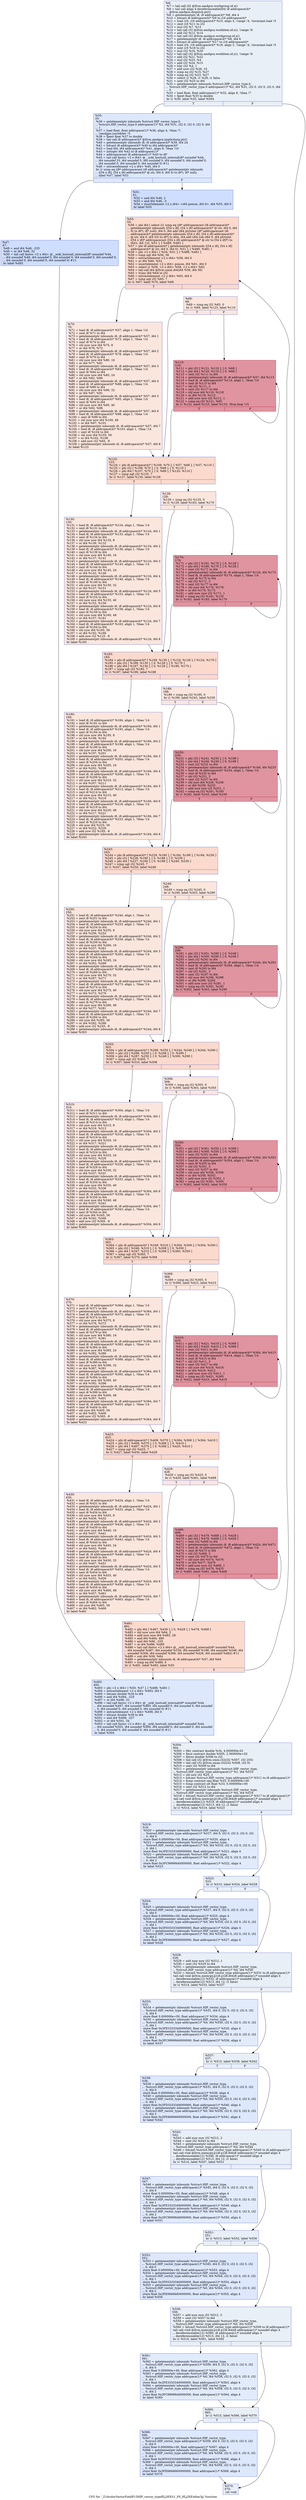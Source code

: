 digraph "CFG for '_Z16colorVectorFieldP15HIP_vector_typeIfLj3EES1_PS_IfLj2EE4dim3jj' function" {
	label="CFG for '_Z16colorVectorFieldP15HIP_vector_typeIfLj3EES1_PS_IfLj2EE4dim3jj' function";

	Node0x5cf1ff0 [shape=record,color="#3d50c3ff", style=filled, fillcolor="#cedaeb70",label="{%6:\l  %7 = tail call i32 @llvm.amdgcn.workgroup.id.x()\l  %8 = tail call align 4 dereferenceable(64) i8 addrspace(4)*\l... @llvm.amdgcn.dispatch.ptr()\l  %9 = getelementptr i8, i8 addrspace(4)* %8, i64 4\l  %10 = bitcast i8 addrspace(4)* %9 to i16 addrspace(4)*\l  %11 = load i16, i16 addrspace(4)* %10, align 4, !range !4, !invariant.load !5\l  %12 = zext i16 %11 to i32\l  %13 = mul i32 %7, %12\l  %14 = tail call i32 @llvm.amdgcn.workitem.id.x(), !range !6\l  %15 = add i32 %13, %14\l  %16 = tail call i32 @llvm.amdgcn.workgroup.id.y()\l  %17 = getelementptr i8, i8 addrspace(4)* %8, i64 6\l  %18 = bitcast i8 addrspace(4)* %17 to i16 addrspace(4)*\l  %19 = load i16, i16 addrspace(4)* %18, align 2, !range !4, !invariant.load !5\l  %20 = zext i16 %19 to i32\l  %21 = mul i32 %16, %20\l  %22 = tail call i32 @llvm.amdgcn.workitem.id.y(), !range !6\l  %23 = add i32 %21, %22\l  %24 = mul i32 %23, %4\l  %25 = add i32 %24, %15\l  %26 = lshr i32 %4, 1\l  %27 = add nuw i32 %26, 10\l  %28 = icmp eq i32 %15, %27\l  %29 = icmp eq i32 %23, %27\l  %30 = select i1 %28, i1 %29, i1 false\l  %31 = sext i32 %25 to i64\l  %32 = getelementptr inbounds %struct.HIP_vector_type.0,\l... %struct.HIP_vector_type.0 addrspace(1)* %2, i64 %31, i32 0, i32 0, i32 0, i64\l... 0\l  %33 = load float, float addrspace(1)* %32, align 8, !tbaa !7\l  %34 = fpext float %33 to double\l  br i1 %30, label %35, label %504\l|{<s0>T|<s1>F}}"];
	Node0x5cf1ff0:s0 -> Node0x5cf6220;
	Node0x5cf1ff0:s1 -> Node0x5cf62b0;
	Node0x5cf6220 [shape=record,color="#3d50c3ff", style=filled, fillcolor="#b2ccfb70",label="{%35:\l35:                                               \l  %36 = getelementptr inbounds %struct.HIP_vector_type.0,\l... %struct.HIP_vector_type.0 addrspace(1)* %2, i64 %31, i32 0, i32 0, i32 0, i64\l... 1\l  %37 = load float, float addrspace(1)* %36, align 4, !tbaa !7,\l... !amdgpu.noclobber !5\l  %38 = fpext float %37 to double\l  %39 = tail call i8 addrspace(4)* @llvm.amdgcn.implicitarg.ptr()\l  %40 = getelementptr inbounds i8, i8 addrspace(4)* %39, i64 24\l  %41 = bitcast i8 addrspace(4)* %40 to i64 addrspace(4)*\l  %42 = load i64, i64 addrspace(4)* %41, align 8, !tbaa !10\l  %43 = inttoptr i64 %42 to i8 addrspace(1)*\l  %44 = addrspacecast i8 addrspace(1)* %43 to i8*\l  %45 = tail call fastcc \<2 x i64\> @__ockl_hostcall_internal(i8* noundef %44,\l... i64 noundef 33, i64 noundef 0, i64 noundef 0, i64 noundef 0, i64 noundef 0,\l... i64 noundef 0, i64 noundef 0, i64 noundef 0) #11\l  %46 = extractelement \<2 x i64\> %45, i64 0\l  br i1 icmp eq (i8* addrspacecast (i8 addrspace(4)* getelementptr inbounds\l... ([54 x i8], [54 x i8] addrspace(4)* @.str, i64 0, i64 0) to i8*), i8* null),\l... label %47, label %51\l|{<s0>T|<s1>F}}"];
	Node0x5cf6220:s0 -> Node0x5cf7430;
	Node0x5cf6220:s1 -> Node0x5cf7e20;
	Node0x5cf7430 [shape=record,color="#3d50c3ff", style=filled, fillcolor="#93b5fe70",label="{%47:\l47:                                               \l  %48 = and i64 %46, -225\l  %49 = or i64 %48, 32\l  %50 = tail call fastcc \<2 x i64\> @__ockl_hostcall_internal(i8* noundef %44,\l... i64 noundef %49, i64 noundef 0, i64 noundef 0, i64 noundef 0, i64 noundef 0,\l... i64 noundef 0, i64 noundef 0, i64 noundef 0) #11\l  br label %492\l}"];
	Node0x5cf7430 -> Node0x5cf80e0;
	Node0x5cf7e20 [shape=record,color="#3d50c3ff", style=filled, fillcolor="#93b5fe70",label="{%51:\l51:                                               \l  %52 = and i64 %46, 2\l  %53 = and i64 %46, -3\l  %54 = insertelement \<2 x i64\> \<i64 poison, i64 0\>, i64 %53, i64 0\l  br label %55\l}"];
	Node0x5cf7e20 -> Node0x5cf8c80;
	Node0x5cf8c80 [shape=record,color="#3d50c3ff", style=filled, fillcolor="#f7ac8e70",label="{%55:\l55:                                               \l  %56 = phi i64 [ select (i1 icmp eq (i8* addrspacecast (i8 addrspace(4)*\l... getelementptr inbounds ([54 x i8], [54 x i8] addrspace(4)* @.str, i64 0, i64\l... 0) to i8*), i8* null), i64 0, i64 add (i64 ptrtoint (i8* addrspacecast (i8\l... addrspace(4)* getelementptr inbounds ([54 x i8], [54 x i8] addrspace(4)*\l... @.str, i64 0, i64 53) to i8*) to i64), i64 add (i64 sub (i64 0, i64 ptrtoint\l... ([54 x i8]* addrspacecast ([54 x i8] addrspace(4)* @.str to [54 x i8]*) to\l... i64)), i64 1))), %51 ], [ %489, %481 ]\l  %57 = phi i8 addrspace(4)* [ getelementptr inbounds ([54 x i8], [54 x i8]\l... addrspace(4)* @.str, i64 0, i64 0), %51 ], [ %490, %481 ]\l  %58 = phi \<2 x i64\> [ %54, %51 ], [ %488, %481 ]\l  %59 = icmp ugt i64 %56, 56\l  %60 = extractelement \<2 x i64\> %58, i64 0\l  %61 = or i64 %60, %52\l  %62 = insertelement \<2 x i64\> poison, i64 %61, i64 0\l  %63 = select i1 %59, \<2 x i64\> %58, \<2 x i64\> %62\l  %64 = tail call i64 @llvm.umin.i64(i64 %56, i64 56)\l  %65 = trunc i64 %64 to i32\l  %66 = extractelement \<2 x i64\> %63, i64 0\l  %67 = icmp ugt i32 %65, 7\l  br i1 %67, label %70, label %68\l|{<s0>T|<s1>F}}"];
	Node0x5cf8c80:s0 -> Node0x5cf6060;
	Node0x5cf8c80:s1 -> Node0x5cf9de0;
	Node0x5cf9de0 [shape=record,color="#3d50c3ff", style=filled, fillcolor="#f3c7b170",label="{%68:\l68:                                               \l  %69 = icmp eq i32 %65, 0\l  br i1 %69, label %123, label %110\l|{<s0>T|<s1>F}}"];
	Node0x5cf9de0:s0 -> Node0x5cf9fb0;
	Node0x5cf9de0:s1 -> Node0x5cfa000;
	Node0x5cf6060 [shape=record,color="#3d50c3ff", style=filled, fillcolor="#f3c7b170",label="{%70:\l70:                                               \l  %71 = load i8, i8 addrspace(4)* %57, align 1, !tbaa !14\l  %72 = zext i8 %71 to i64\l  %73 = getelementptr inbounds i8, i8 addrspace(4)* %57, i64 1\l  %74 = load i8, i8 addrspace(4)* %73, align 1, !tbaa !14\l  %75 = zext i8 %74 to i64\l  %76 = shl nuw nsw i64 %75, 8\l  %77 = or i64 %76, %72\l  %78 = getelementptr inbounds i8, i8 addrspace(4)* %57, i64 2\l  %79 = load i8, i8 addrspace(4)* %78, align 1, !tbaa !14\l  %80 = zext i8 %79 to i64\l  %81 = shl nuw nsw i64 %80, 16\l  %82 = or i64 %77, %81\l  %83 = getelementptr inbounds i8, i8 addrspace(4)* %57, i64 3\l  %84 = load i8, i8 addrspace(4)* %83, align 1, !tbaa !14\l  %85 = zext i8 %84 to i64\l  %86 = shl nuw nsw i64 %85, 24\l  %87 = or i64 %82, %86\l  %88 = getelementptr inbounds i8, i8 addrspace(4)* %57, i64 4\l  %89 = load i8, i8 addrspace(4)* %88, align 1, !tbaa !14\l  %90 = zext i8 %89 to i64\l  %91 = shl nuw nsw i64 %90, 32\l  %92 = or i64 %87, %91\l  %93 = getelementptr inbounds i8, i8 addrspace(4)* %57, i64 5\l  %94 = load i8, i8 addrspace(4)* %93, align 1, !tbaa !14\l  %95 = zext i8 %94 to i64\l  %96 = shl nuw nsw i64 %95, 40\l  %97 = or i64 %92, %96\l  %98 = getelementptr inbounds i8, i8 addrspace(4)* %57, i64 6\l  %99 = load i8, i8 addrspace(4)* %98, align 1, !tbaa !14\l  %100 = zext i8 %99 to i64\l  %101 = shl nuw nsw i64 %100, 48\l  %102 = or i64 %97, %101\l  %103 = getelementptr inbounds i8, i8 addrspace(4)* %57, i64 7\l  %104 = load i8, i8 addrspace(4)* %103, align 1, !tbaa !14\l  %105 = zext i8 %104 to i64\l  %106 = shl nuw i64 %105, 56\l  %107 = or i64 %102, %106\l  %108 = add nsw i32 %65, -8\l  %109 = getelementptr inbounds i8, i8 addrspace(4)* %57, i64 8\l  br label %123\l}"];
	Node0x5cf6060 -> Node0x5cf9fb0;
	Node0x5cfa000 [shape=record,color="#b70d28ff", style=filled, fillcolor="#b70d2870",label="{%110:\l110:                                              \l  %111 = phi i32 [ %121, %110 ], [ 0, %68 ]\l  %112 = phi i64 [ %120, %110 ], [ 0, %68 ]\l  %113 = zext i32 %111 to i64\l  %114 = getelementptr inbounds i8, i8 addrspace(4)* %57, i64 %113\l  %115 = load i8, i8 addrspace(4)* %114, align 1, !tbaa !14\l  %116 = zext i8 %115 to i64\l  %117 = shl i32 %111, 3\l  %118 = zext i32 %117 to i64\l  %119 = shl nuw i64 %116, %118\l  %120 = or i64 %119, %112\l  %121 = add nuw nsw i32 %111, 1\l  %122 = icmp eq i32 %121, %65\l  br i1 %122, label %123, label %110, !llvm.loop !15\l|{<s0>T|<s1>F}}"];
	Node0x5cfa000:s0 -> Node0x5cf9fb0;
	Node0x5cfa000:s1 -> Node0x5cfa000;
	Node0x5cf9fb0 [shape=record,color="#3d50c3ff", style=filled, fillcolor="#f7ac8e70",label="{%123:\l123:                                              \l  %124 = phi i8 addrspace(4)* [ %109, %70 ], [ %57, %68 ], [ %57, %110 ]\l  %125 = phi i32 [ %108, %70 ], [ 0, %68 ], [ 0, %110 ]\l  %126 = phi i64 [ %107, %70 ], [ 0, %68 ], [ %120, %110 ]\l  %127 = icmp ugt i32 %125, 7\l  br i1 %127, label %130, label %128\l|{<s0>T|<s1>F}}"];
	Node0x5cf9fb0:s0 -> Node0x5cfcab0;
	Node0x5cf9fb0:s1 -> Node0x5cfcb00;
	Node0x5cfcb00 [shape=record,color="#3d50c3ff", style=filled, fillcolor="#f3c7b170",label="{%128:\l128:                                              \l  %129 = icmp eq i32 %125, 0\l  br i1 %129, label %183, label %170\l|{<s0>T|<s1>F}}"];
	Node0x5cfcb00:s0 -> Node0x5cf9a60;
	Node0x5cfcb00:s1 -> Node0x5cf9ab0;
	Node0x5cfcab0 [shape=record,color="#3d50c3ff", style=filled, fillcolor="#f3c7b170",label="{%130:\l130:                                              \l  %131 = load i8, i8 addrspace(4)* %124, align 1, !tbaa !14\l  %132 = zext i8 %131 to i64\l  %133 = getelementptr inbounds i8, i8 addrspace(4)* %124, i64 1\l  %134 = load i8, i8 addrspace(4)* %133, align 1, !tbaa !14\l  %135 = zext i8 %134 to i64\l  %136 = shl nuw nsw i64 %135, 8\l  %137 = or i64 %136, %132\l  %138 = getelementptr inbounds i8, i8 addrspace(4)* %124, i64 2\l  %139 = load i8, i8 addrspace(4)* %138, align 1, !tbaa !14\l  %140 = zext i8 %139 to i64\l  %141 = shl nuw nsw i64 %140, 16\l  %142 = or i64 %137, %141\l  %143 = getelementptr inbounds i8, i8 addrspace(4)* %124, i64 3\l  %144 = load i8, i8 addrspace(4)* %143, align 1, !tbaa !14\l  %145 = zext i8 %144 to i64\l  %146 = shl nuw nsw i64 %145, 24\l  %147 = or i64 %142, %146\l  %148 = getelementptr inbounds i8, i8 addrspace(4)* %124, i64 4\l  %149 = load i8, i8 addrspace(4)* %148, align 1, !tbaa !14\l  %150 = zext i8 %149 to i64\l  %151 = shl nuw nsw i64 %150, 32\l  %152 = or i64 %147, %151\l  %153 = getelementptr inbounds i8, i8 addrspace(4)* %124, i64 5\l  %154 = load i8, i8 addrspace(4)* %153, align 1, !tbaa !14\l  %155 = zext i8 %154 to i64\l  %156 = shl nuw nsw i64 %155, 40\l  %157 = or i64 %152, %156\l  %158 = getelementptr inbounds i8, i8 addrspace(4)* %124, i64 6\l  %159 = load i8, i8 addrspace(4)* %158, align 1, !tbaa !14\l  %160 = zext i8 %159 to i64\l  %161 = shl nuw nsw i64 %160, 48\l  %162 = or i64 %157, %161\l  %163 = getelementptr inbounds i8, i8 addrspace(4)* %124, i64 7\l  %164 = load i8, i8 addrspace(4)* %163, align 1, !tbaa !14\l  %165 = zext i8 %164 to i64\l  %166 = shl nuw i64 %165, 56\l  %167 = or i64 %162, %166\l  %168 = add nsw i32 %125, -8\l  %169 = getelementptr inbounds i8, i8 addrspace(4)* %124, i64 8\l  br label %183\l}"];
	Node0x5cfcab0 -> Node0x5cf9a60;
	Node0x5cf9ab0 [shape=record,color="#b70d28ff", style=filled, fillcolor="#b70d2870",label="{%170:\l170:                                              \l  %171 = phi i32 [ %181, %170 ], [ 0, %128 ]\l  %172 = phi i64 [ %180, %170 ], [ 0, %128 ]\l  %173 = zext i32 %171 to i64\l  %174 = getelementptr inbounds i8, i8 addrspace(4)* %124, i64 %173\l  %175 = load i8, i8 addrspace(4)* %174, align 1, !tbaa !14\l  %176 = zext i8 %175 to i64\l  %177 = shl i32 %171, 3\l  %178 = zext i32 %177 to i64\l  %179 = shl nuw i64 %176, %178\l  %180 = or i64 %179, %172\l  %181 = add nuw nsw i32 %171, 1\l  %182 = icmp eq i32 %181, %125\l  br i1 %182, label %183, label %170\l|{<s0>T|<s1>F}}"];
	Node0x5cf9ab0:s0 -> Node0x5cf9a60;
	Node0x5cf9ab0:s1 -> Node0x5cf9ab0;
	Node0x5cf9a60 [shape=record,color="#3d50c3ff", style=filled, fillcolor="#f7ac8e70",label="{%183:\l183:                                              \l  %184 = phi i8 addrspace(4)* [ %169, %130 ], [ %124, %128 ], [ %124, %170 ]\l  %185 = phi i32 [ %168, %130 ], [ 0, %128 ], [ 0, %170 ]\l  %186 = phi i64 [ %167, %130 ], [ 0, %128 ], [ %180, %170 ]\l  %187 = icmp ugt i32 %185, 7\l  br i1 %187, label %190, label %188\l|{<s0>T|<s1>F}}"];
	Node0x5cf9a60:s0 -> Node0x5cff1b0;
	Node0x5cf9a60:s1 -> Node0x5cff200;
	Node0x5cff200 [shape=record,color="#3d50c3ff", style=filled, fillcolor="#f3c7b170",label="{%188:\l188:                                              \l  %189 = icmp eq i32 %185, 0\l  br i1 %189, label %243, label %230\l|{<s0>T|<s1>F}}"];
	Node0x5cff200:s0 -> Node0x5cff390;
	Node0x5cff200:s1 -> Node0x5cff3e0;
	Node0x5cff1b0 [shape=record,color="#3d50c3ff", style=filled, fillcolor="#f3c7b170",label="{%190:\l190:                                              \l  %191 = load i8, i8 addrspace(4)* %184, align 1, !tbaa !14\l  %192 = zext i8 %191 to i64\l  %193 = getelementptr inbounds i8, i8 addrspace(4)* %184, i64 1\l  %194 = load i8, i8 addrspace(4)* %193, align 1, !tbaa !14\l  %195 = zext i8 %194 to i64\l  %196 = shl nuw nsw i64 %195, 8\l  %197 = or i64 %196, %192\l  %198 = getelementptr inbounds i8, i8 addrspace(4)* %184, i64 2\l  %199 = load i8, i8 addrspace(4)* %198, align 1, !tbaa !14\l  %200 = zext i8 %199 to i64\l  %201 = shl nuw nsw i64 %200, 16\l  %202 = or i64 %197, %201\l  %203 = getelementptr inbounds i8, i8 addrspace(4)* %184, i64 3\l  %204 = load i8, i8 addrspace(4)* %203, align 1, !tbaa !14\l  %205 = zext i8 %204 to i64\l  %206 = shl nuw nsw i64 %205, 24\l  %207 = or i64 %202, %206\l  %208 = getelementptr inbounds i8, i8 addrspace(4)* %184, i64 4\l  %209 = load i8, i8 addrspace(4)* %208, align 1, !tbaa !14\l  %210 = zext i8 %209 to i64\l  %211 = shl nuw nsw i64 %210, 32\l  %212 = or i64 %207, %211\l  %213 = getelementptr inbounds i8, i8 addrspace(4)* %184, i64 5\l  %214 = load i8, i8 addrspace(4)* %213, align 1, !tbaa !14\l  %215 = zext i8 %214 to i64\l  %216 = shl nuw nsw i64 %215, 40\l  %217 = or i64 %212, %216\l  %218 = getelementptr inbounds i8, i8 addrspace(4)* %184, i64 6\l  %219 = load i8, i8 addrspace(4)* %218, align 1, !tbaa !14\l  %220 = zext i8 %219 to i64\l  %221 = shl nuw nsw i64 %220, 48\l  %222 = or i64 %217, %221\l  %223 = getelementptr inbounds i8, i8 addrspace(4)* %184, i64 7\l  %224 = load i8, i8 addrspace(4)* %223, align 1, !tbaa !14\l  %225 = zext i8 %224 to i64\l  %226 = shl nuw i64 %225, 56\l  %227 = or i64 %222, %226\l  %228 = add nsw i32 %185, -8\l  %229 = getelementptr inbounds i8, i8 addrspace(4)* %184, i64 8\l  br label %243\l}"];
	Node0x5cff1b0 -> Node0x5cff390;
	Node0x5cff3e0 [shape=record,color="#b70d28ff", style=filled, fillcolor="#b70d2870",label="{%230:\l230:                                              \l  %231 = phi i32 [ %241, %230 ], [ 0, %188 ]\l  %232 = phi i64 [ %240, %230 ], [ 0, %188 ]\l  %233 = zext i32 %231 to i64\l  %234 = getelementptr inbounds i8, i8 addrspace(4)* %184, i64 %233\l  %235 = load i8, i8 addrspace(4)* %234, align 1, !tbaa !14\l  %236 = zext i8 %235 to i64\l  %237 = shl i32 %231, 3\l  %238 = zext i32 %237 to i64\l  %239 = shl nuw i64 %236, %238\l  %240 = or i64 %239, %232\l  %241 = add nuw nsw i32 %231, 1\l  %242 = icmp eq i32 %241, %185\l  br i1 %242, label %243, label %230\l|{<s0>T|<s1>F}}"];
	Node0x5cff3e0:s0 -> Node0x5cff390;
	Node0x5cff3e0:s1 -> Node0x5cff3e0;
	Node0x5cff390 [shape=record,color="#3d50c3ff", style=filled, fillcolor="#f7ac8e70",label="{%243:\l243:                                              \l  %244 = phi i8 addrspace(4)* [ %229, %190 ], [ %184, %188 ], [ %184, %230 ]\l  %245 = phi i32 [ %228, %190 ], [ 0, %188 ], [ 0, %230 ]\l  %246 = phi i64 [ %227, %190 ], [ 0, %188 ], [ %240, %230 ]\l  %247 = icmp ugt i32 %245, 7\l  br i1 %247, label %250, label %248\l|{<s0>T|<s1>F}}"];
	Node0x5cff390:s0 -> Node0x5d01400;
	Node0x5cff390:s1 -> Node0x5d01450;
	Node0x5d01450 [shape=record,color="#3d50c3ff", style=filled, fillcolor="#f3c7b170",label="{%248:\l248:                                              \l  %249 = icmp eq i32 %245, 0\l  br i1 %249, label %303, label %290\l|{<s0>T|<s1>F}}"];
	Node0x5d01450:s0 -> Node0x5d015e0;
	Node0x5d01450:s1 -> Node0x5d01630;
	Node0x5d01400 [shape=record,color="#3d50c3ff", style=filled, fillcolor="#f3c7b170",label="{%250:\l250:                                              \l  %251 = load i8, i8 addrspace(4)* %244, align 1, !tbaa !14\l  %252 = zext i8 %251 to i64\l  %253 = getelementptr inbounds i8, i8 addrspace(4)* %244, i64 1\l  %254 = load i8, i8 addrspace(4)* %253, align 1, !tbaa !14\l  %255 = zext i8 %254 to i64\l  %256 = shl nuw nsw i64 %255, 8\l  %257 = or i64 %256, %252\l  %258 = getelementptr inbounds i8, i8 addrspace(4)* %244, i64 2\l  %259 = load i8, i8 addrspace(4)* %258, align 1, !tbaa !14\l  %260 = zext i8 %259 to i64\l  %261 = shl nuw nsw i64 %260, 16\l  %262 = or i64 %257, %261\l  %263 = getelementptr inbounds i8, i8 addrspace(4)* %244, i64 3\l  %264 = load i8, i8 addrspace(4)* %263, align 1, !tbaa !14\l  %265 = zext i8 %264 to i64\l  %266 = shl nuw nsw i64 %265, 24\l  %267 = or i64 %262, %266\l  %268 = getelementptr inbounds i8, i8 addrspace(4)* %244, i64 4\l  %269 = load i8, i8 addrspace(4)* %268, align 1, !tbaa !14\l  %270 = zext i8 %269 to i64\l  %271 = shl nuw nsw i64 %270, 32\l  %272 = or i64 %267, %271\l  %273 = getelementptr inbounds i8, i8 addrspace(4)* %244, i64 5\l  %274 = load i8, i8 addrspace(4)* %273, align 1, !tbaa !14\l  %275 = zext i8 %274 to i64\l  %276 = shl nuw nsw i64 %275, 40\l  %277 = or i64 %272, %276\l  %278 = getelementptr inbounds i8, i8 addrspace(4)* %244, i64 6\l  %279 = load i8, i8 addrspace(4)* %278, align 1, !tbaa !14\l  %280 = zext i8 %279 to i64\l  %281 = shl nuw nsw i64 %280, 48\l  %282 = or i64 %277, %281\l  %283 = getelementptr inbounds i8, i8 addrspace(4)* %244, i64 7\l  %284 = load i8, i8 addrspace(4)* %283, align 1, !tbaa !14\l  %285 = zext i8 %284 to i64\l  %286 = shl nuw i64 %285, 56\l  %287 = or i64 %282, %286\l  %288 = add nsw i32 %245, -8\l  %289 = getelementptr inbounds i8, i8 addrspace(4)* %244, i64 8\l  br label %303\l}"];
	Node0x5d01400 -> Node0x5d015e0;
	Node0x5d01630 [shape=record,color="#b70d28ff", style=filled, fillcolor="#b70d2870",label="{%290:\l290:                                              \l  %291 = phi i32 [ %301, %290 ], [ 0, %248 ]\l  %292 = phi i64 [ %300, %290 ], [ 0, %248 ]\l  %293 = zext i32 %291 to i64\l  %294 = getelementptr inbounds i8, i8 addrspace(4)* %244, i64 %293\l  %295 = load i8, i8 addrspace(4)* %294, align 1, !tbaa !14\l  %296 = zext i8 %295 to i64\l  %297 = shl i32 %291, 3\l  %298 = zext i32 %297 to i64\l  %299 = shl nuw i64 %296, %298\l  %300 = or i64 %299, %292\l  %301 = add nuw nsw i32 %291, 1\l  %302 = icmp eq i32 %301, %245\l  br i1 %302, label %303, label %290\l|{<s0>T|<s1>F}}"];
	Node0x5d01630:s0 -> Node0x5d015e0;
	Node0x5d01630:s1 -> Node0x5d01630;
	Node0x5d015e0 [shape=record,color="#3d50c3ff", style=filled, fillcolor="#f7ac8e70",label="{%303:\l303:                                              \l  %304 = phi i8 addrspace(4)* [ %289, %250 ], [ %244, %248 ], [ %244, %290 ]\l  %305 = phi i32 [ %288, %250 ], [ 0, %248 ], [ 0, %290 ]\l  %306 = phi i64 [ %287, %250 ], [ 0, %248 ], [ %300, %290 ]\l  %307 = icmp ugt i32 %305, 7\l  br i1 %307, label %310, label %308\l|{<s0>T|<s1>F}}"];
	Node0x5d015e0:s0 -> Node0x5d03e80;
	Node0x5d015e0:s1 -> Node0x5d03ed0;
	Node0x5d03ed0 [shape=record,color="#3d50c3ff", style=filled, fillcolor="#f3c7b170",label="{%308:\l308:                                              \l  %309 = icmp eq i32 %305, 0\l  br i1 %309, label %363, label %350\l|{<s0>T|<s1>F}}"];
	Node0x5d03ed0:s0 -> Node0x5d04060;
	Node0x5d03ed0:s1 -> Node0x5d040b0;
	Node0x5d03e80 [shape=record,color="#3d50c3ff", style=filled, fillcolor="#f3c7b170",label="{%310:\l310:                                              \l  %311 = load i8, i8 addrspace(4)* %304, align 1, !tbaa !14\l  %312 = zext i8 %311 to i64\l  %313 = getelementptr inbounds i8, i8 addrspace(4)* %304, i64 1\l  %314 = load i8, i8 addrspace(4)* %313, align 1, !tbaa !14\l  %315 = zext i8 %314 to i64\l  %316 = shl nuw nsw i64 %315, 8\l  %317 = or i64 %316, %312\l  %318 = getelementptr inbounds i8, i8 addrspace(4)* %304, i64 2\l  %319 = load i8, i8 addrspace(4)* %318, align 1, !tbaa !14\l  %320 = zext i8 %319 to i64\l  %321 = shl nuw nsw i64 %320, 16\l  %322 = or i64 %317, %321\l  %323 = getelementptr inbounds i8, i8 addrspace(4)* %304, i64 3\l  %324 = load i8, i8 addrspace(4)* %323, align 1, !tbaa !14\l  %325 = zext i8 %324 to i64\l  %326 = shl nuw nsw i64 %325, 24\l  %327 = or i64 %322, %326\l  %328 = getelementptr inbounds i8, i8 addrspace(4)* %304, i64 4\l  %329 = load i8, i8 addrspace(4)* %328, align 1, !tbaa !14\l  %330 = zext i8 %329 to i64\l  %331 = shl nuw nsw i64 %330, 32\l  %332 = or i64 %327, %331\l  %333 = getelementptr inbounds i8, i8 addrspace(4)* %304, i64 5\l  %334 = load i8, i8 addrspace(4)* %333, align 1, !tbaa !14\l  %335 = zext i8 %334 to i64\l  %336 = shl nuw nsw i64 %335, 40\l  %337 = or i64 %332, %336\l  %338 = getelementptr inbounds i8, i8 addrspace(4)* %304, i64 6\l  %339 = load i8, i8 addrspace(4)* %338, align 1, !tbaa !14\l  %340 = zext i8 %339 to i64\l  %341 = shl nuw nsw i64 %340, 48\l  %342 = or i64 %337, %341\l  %343 = getelementptr inbounds i8, i8 addrspace(4)* %304, i64 7\l  %344 = load i8, i8 addrspace(4)* %343, align 1, !tbaa !14\l  %345 = zext i8 %344 to i64\l  %346 = shl nuw i64 %345, 56\l  %347 = or i64 %342, %346\l  %348 = add nsw i32 %305, -8\l  %349 = getelementptr inbounds i8, i8 addrspace(4)* %304, i64 8\l  br label %363\l}"];
	Node0x5d03e80 -> Node0x5d04060;
	Node0x5d040b0 [shape=record,color="#b70d28ff", style=filled, fillcolor="#b70d2870",label="{%350:\l350:                                              \l  %351 = phi i32 [ %361, %350 ], [ 0, %308 ]\l  %352 = phi i64 [ %360, %350 ], [ 0, %308 ]\l  %353 = zext i32 %351 to i64\l  %354 = getelementptr inbounds i8, i8 addrspace(4)* %304, i64 %353\l  %355 = load i8, i8 addrspace(4)* %354, align 1, !tbaa !14\l  %356 = zext i8 %355 to i64\l  %357 = shl i32 %351, 3\l  %358 = zext i32 %357 to i64\l  %359 = shl nuw i64 %356, %358\l  %360 = or i64 %359, %352\l  %361 = add nuw nsw i32 %351, 1\l  %362 = icmp eq i32 %361, %305\l  br i1 %362, label %363, label %350\l|{<s0>T|<s1>F}}"];
	Node0x5d040b0:s0 -> Node0x5d04060;
	Node0x5d040b0:s1 -> Node0x5d040b0;
	Node0x5d04060 [shape=record,color="#3d50c3ff", style=filled, fillcolor="#f7ac8e70",label="{%363:\l363:                                              \l  %364 = phi i8 addrspace(4)* [ %349, %310 ], [ %304, %308 ], [ %304, %350 ]\l  %365 = phi i32 [ %348, %310 ], [ 0, %308 ], [ 0, %350 ]\l  %366 = phi i64 [ %347, %310 ], [ 0, %308 ], [ %360, %350 ]\l  %367 = icmp ugt i32 %365, 7\l  br i1 %367, label %370, label %368\l|{<s0>T|<s1>F}}"];
	Node0x5d04060:s0 -> Node0x5d06b20;
	Node0x5d04060:s1 -> Node0x5d06b70;
	Node0x5d06b70 [shape=record,color="#3d50c3ff", style=filled, fillcolor="#f3c7b170",label="{%368:\l368:                                              \l  %369 = icmp eq i32 %365, 0\l  br i1 %369, label %423, label %410\l|{<s0>T|<s1>F}}"];
	Node0x5d06b70:s0 -> Node0x5d06d00;
	Node0x5d06b70:s1 -> Node0x5d06d50;
	Node0x5d06b20 [shape=record,color="#3d50c3ff", style=filled, fillcolor="#f3c7b170",label="{%370:\l370:                                              \l  %371 = load i8, i8 addrspace(4)* %364, align 1, !tbaa !14\l  %372 = zext i8 %371 to i64\l  %373 = getelementptr inbounds i8, i8 addrspace(4)* %364, i64 1\l  %374 = load i8, i8 addrspace(4)* %373, align 1, !tbaa !14\l  %375 = zext i8 %374 to i64\l  %376 = shl nuw nsw i64 %375, 8\l  %377 = or i64 %376, %372\l  %378 = getelementptr inbounds i8, i8 addrspace(4)* %364, i64 2\l  %379 = load i8, i8 addrspace(4)* %378, align 1, !tbaa !14\l  %380 = zext i8 %379 to i64\l  %381 = shl nuw nsw i64 %380, 16\l  %382 = or i64 %377, %381\l  %383 = getelementptr inbounds i8, i8 addrspace(4)* %364, i64 3\l  %384 = load i8, i8 addrspace(4)* %383, align 1, !tbaa !14\l  %385 = zext i8 %384 to i64\l  %386 = shl nuw nsw i64 %385, 24\l  %387 = or i64 %382, %386\l  %388 = getelementptr inbounds i8, i8 addrspace(4)* %364, i64 4\l  %389 = load i8, i8 addrspace(4)* %388, align 1, !tbaa !14\l  %390 = zext i8 %389 to i64\l  %391 = shl nuw nsw i64 %390, 32\l  %392 = or i64 %387, %391\l  %393 = getelementptr inbounds i8, i8 addrspace(4)* %364, i64 5\l  %394 = load i8, i8 addrspace(4)* %393, align 1, !tbaa !14\l  %395 = zext i8 %394 to i64\l  %396 = shl nuw nsw i64 %395, 40\l  %397 = or i64 %392, %396\l  %398 = getelementptr inbounds i8, i8 addrspace(4)* %364, i64 6\l  %399 = load i8, i8 addrspace(4)* %398, align 1, !tbaa !14\l  %400 = zext i8 %399 to i64\l  %401 = shl nuw nsw i64 %400, 48\l  %402 = or i64 %397, %401\l  %403 = getelementptr inbounds i8, i8 addrspace(4)* %364, i64 7\l  %404 = load i8, i8 addrspace(4)* %403, align 1, !tbaa !14\l  %405 = zext i8 %404 to i64\l  %406 = shl nuw i64 %405, 56\l  %407 = or i64 %402, %406\l  %408 = add nsw i32 %365, -8\l  %409 = getelementptr inbounds i8, i8 addrspace(4)* %364, i64 8\l  br label %423\l}"];
	Node0x5d06b20 -> Node0x5d06d00;
	Node0x5d06d50 [shape=record,color="#b70d28ff", style=filled, fillcolor="#b70d2870",label="{%410:\l410:                                              \l  %411 = phi i32 [ %421, %410 ], [ 0, %368 ]\l  %412 = phi i64 [ %420, %410 ], [ 0, %368 ]\l  %413 = zext i32 %411 to i64\l  %414 = getelementptr inbounds i8, i8 addrspace(4)* %364, i64 %413\l  %415 = load i8, i8 addrspace(4)* %414, align 1, !tbaa !14\l  %416 = zext i8 %415 to i64\l  %417 = shl i32 %411, 3\l  %418 = zext i32 %417 to i64\l  %419 = shl nuw i64 %416, %418\l  %420 = or i64 %419, %412\l  %421 = add nuw nsw i32 %411, 1\l  %422 = icmp eq i32 %421, %365\l  br i1 %422, label %423, label %410\l|{<s0>T|<s1>F}}"];
	Node0x5d06d50:s0 -> Node0x5d06d00;
	Node0x5d06d50:s1 -> Node0x5d06d50;
	Node0x5d06d00 [shape=record,color="#3d50c3ff", style=filled, fillcolor="#f7ac8e70",label="{%423:\l423:                                              \l  %424 = phi i8 addrspace(4)* [ %409, %370 ], [ %364, %368 ], [ %364, %410 ]\l  %425 = phi i32 [ %408, %370 ], [ 0, %368 ], [ 0, %410 ]\l  %426 = phi i64 [ %407, %370 ], [ 0, %368 ], [ %420, %410 ]\l  %427 = icmp ugt i32 %425, 7\l  br i1 %427, label %430, label %428\l|{<s0>T|<s1>F}}"];
	Node0x5d06d00:s0 -> Node0x5d09380;
	Node0x5d06d00:s1 -> Node0x5d093d0;
	Node0x5d093d0 [shape=record,color="#3d50c3ff", style=filled, fillcolor="#f3c7b170",label="{%428:\l428:                                              \l  %429 = icmp eq i32 %425, 0\l  br i1 %429, label %481, label %468\l|{<s0>T|<s1>F}}"];
	Node0x5d093d0:s0 -> Node0x5cf90c0;
	Node0x5d093d0:s1 -> Node0x5d09560;
	Node0x5d09380 [shape=record,color="#3d50c3ff", style=filled, fillcolor="#f3c7b170",label="{%430:\l430:                                              \l  %431 = load i8, i8 addrspace(4)* %424, align 1, !tbaa !14\l  %432 = zext i8 %431 to i64\l  %433 = getelementptr inbounds i8, i8 addrspace(4)* %424, i64 1\l  %434 = load i8, i8 addrspace(4)* %433, align 1, !tbaa !14\l  %435 = zext i8 %434 to i64\l  %436 = shl nuw nsw i64 %435, 8\l  %437 = or i64 %436, %432\l  %438 = getelementptr inbounds i8, i8 addrspace(4)* %424, i64 2\l  %439 = load i8, i8 addrspace(4)* %438, align 1, !tbaa !14\l  %440 = zext i8 %439 to i64\l  %441 = shl nuw nsw i64 %440, 16\l  %442 = or i64 %437, %441\l  %443 = getelementptr inbounds i8, i8 addrspace(4)* %424, i64 3\l  %444 = load i8, i8 addrspace(4)* %443, align 1, !tbaa !14\l  %445 = zext i8 %444 to i64\l  %446 = shl nuw nsw i64 %445, 24\l  %447 = or i64 %442, %446\l  %448 = getelementptr inbounds i8, i8 addrspace(4)* %424, i64 4\l  %449 = load i8, i8 addrspace(4)* %448, align 1, !tbaa !14\l  %450 = zext i8 %449 to i64\l  %451 = shl nuw nsw i64 %450, 32\l  %452 = or i64 %447, %451\l  %453 = getelementptr inbounds i8, i8 addrspace(4)* %424, i64 5\l  %454 = load i8, i8 addrspace(4)* %453, align 1, !tbaa !14\l  %455 = zext i8 %454 to i64\l  %456 = shl nuw nsw i64 %455, 40\l  %457 = or i64 %452, %456\l  %458 = getelementptr inbounds i8, i8 addrspace(4)* %424, i64 6\l  %459 = load i8, i8 addrspace(4)* %458, align 1, !tbaa !14\l  %460 = zext i8 %459 to i64\l  %461 = shl nuw nsw i64 %460, 48\l  %462 = or i64 %457, %461\l  %463 = getelementptr inbounds i8, i8 addrspace(4)* %424, i64 7\l  %464 = load i8, i8 addrspace(4)* %463, align 1, !tbaa !14\l  %465 = zext i8 %464 to i64\l  %466 = shl nuw i64 %465, 56\l  %467 = or i64 %462, %466\l  br label %481\l}"];
	Node0x5d09380 -> Node0x5cf90c0;
	Node0x5d09560 [shape=record,color="#b70d28ff", style=filled, fillcolor="#b70d2870",label="{%468:\l468:                                              \l  %469 = phi i32 [ %479, %468 ], [ 0, %428 ]\l  %470 = phi i64 [ %478, %468 ], [ 0, %428 ]\l  %471 = zext i32 %469 to i64\l  %472 = getelementptr inbounds i8, i8 addrspace(4)* %424, i64 %471\l  %473 = load i8, i8 addrspace(4)* %472, align 1, !tbaa !14\l  %474 = zext i8 %473 to i64\l  %475 = shl i32 %469, 3\l  %476 = zext i32 %475 to i64\l  %477 = shl nuw i64 %474, %476\l  %478 = or i64 %477, %470\l  %479 = add nuw nsw i32 %469, 1\l  %480 = icmp eq i32 %479, %425\l  br i1 %480, label %481, label %468\l|{<s0>T|<s1>F}}"];
	Node0x5d09560:s0 -> Node0x5cf90c0;
	Node0x5d09560:s1 -> Node0x5d09560;
	Node0x5cf90c0 [shape=record,color="#3d50c3ff", style=filled, fillcolor="#f7ac8e70",label="{%481:\l481:                                              \l  %482 = phi i64 [ %467, %430 ], [ 0, %428 ], [ %478, %468 ]\l  %483 = shl nuw nsw i64 %64, 2\l  %484 = add nuw nsw i64 %483, 28\l  %485 = and i64 %484, 480\l  %486 = and i64 %66, -225\l  %487 = or i64 %486, %485\l  %488 = tail call fastcc \<2 x i64\> @__ockl_hostcall_internal(i8* noundef %44,\l... i64 noundef %487, i64 noundef %126, i64 noundef %186, i64 noundef %246, i64\l... noundef %306, i64 noundef %366, i64 noundef %426, i64 noundef %482) #11\l  %489 = sub i64 %56, %64\l  %490 = getelementptr inbounds i8, i8 addrspace(4)* %57, i64 %64\l  %491 = icmp eq i64 %489, 0\l  br i1 %491, label %492, label %55\l|{<s0>T|<s1>F}}"];
	Node0x5cf90c0:s0 -> Node0x5cf80e0;
	Node0x5cf90c0:s1 -> Node0x5cf8c80;
	Node0x5cf80e0 [shape=record,color="#3d50c3ff", style=filled, fillcolor="#b2ccfb70",label="{%492:\l492:                                              \l  %493 = phi \<2 x i64\> [ %50, %47 ], [ %488, %481 ]\l  %494 = extractelement \<2 x i64\> %493, i64 0\l  %495 = bitcast double %34 to i64\l  %496 = and i64 %494, -225\l  %497 = or i64 %496, 32\l  %498 = tail call fastcc \<2 x i64\> @__ockl_hostcall_internal(i8* noundef %44,\l... i64 noundef %497, i64 noundef %495, i64 noundef 0, i64 noundef 0, i64 noundef\l... 0, i64 noundef 0, i64 noundef 0, i64 noundef 0) #11\l  %499 = extractelement \<2 x i64\> %498, i64 0\l  %500 = bitcast double %38 to i64\l  %501 = and i64 %499, -227\l  %502 = or i64 %501, 34\l  %503 = tail call fastcc \<2 x i64\> @__ockl_hostcall_internal(i8* noundef %44,\l... i64 noundef %502, i64 noundef %500, i64 noundef 0, i64 noundef 0, i64 noundef\l... 0, i64 noundef 0, i64 noundef 0, i64 noundef 0) #11\l  br label %504\l}"];
	Node0x5cf80e0 -> Node0x5cf62b0;
	Node0x5cf62b0 [shape=record,color="#3d50c3ff", style=filled, fillcolor="#cedaeb70",label="{%504:\l504:                                              \l  %505 = fdiv contract double %34, 4.000000e-03\l  %506 = fmul contract double %505, 2.560000e+02\l  %507 = fptosi double %506 to i32\l  %508 = tail call i32 @llvm.smin.i32(i32 %507, i32 255)\l  %509 = tail call i32 @llvm.smax.i32(i32 %508, i32 0)\l  %510 = zext i32 %509 to i64\l  %511 = getelementptr inbounds %struct.HIP_vector_type,\l... %struct.HIP_vector_type addrspace(1)* %1, i64 %510\l  %512 = shl nsw i32 %25, 2\l  %513 = bitcast %struct.HIP_vector_type addrspace(1)* %511 to i8 addrspace(1)*\l  %514 = fcmp contract oeq float %33, 0.000000e+00\l  %515 = fcmp contract olt float %33, 0.000000e+00\l  %516 = sext i32 %512 to i64\l  %517 = getelementptr inbounds %struct.HIP_vector_type,\l... %struct.HIP_vector_type addrspace(1)* %0, i64 %516\l  %518 = bitcast %struct.HIP_vector_type addrspace(1)* %517 to i8 addrspace(1)*\l  tail call void @llvm.memcpy.p1i8.p1i8.i64(i8 addrspace(1)* noundef align 4\l... dereferenceable(12) %518, i8 addrspace(1)* noundef align 4\l... dereferenceable(12) %513, i64 12, i1 false)\l  br i1 %514, label %519, label %523\l|{<s0>T|<s1>F}}"];
	Node0x5cf62b0:s0 -> Node0x5d02040;
	Node0x5cf62b0:s1 -> Node0x5d020d0;
	Node0x5d02040 [shape=record,color="#3d50c3ff", style=filled, fillcolor="#bbd1f870",label="{%519:\l519:                                              \l  %520 = getelementptr inbounds %struct.HIP_vector_type,\l... %struct.HIP_vector_type addrspace(1)* %517, i64 0, i32 0, i32 0, i32 0, i32\l... 0, i64 0\l  store float 0.000000e+00, float addrspace(1)* %520, align 4\l  %521 = getelementptr inbounds %struct.HIP_vector_type,\l... %struct.HIP_vector_type addrspace(1)* %0, i64 %516, i32 0, i32 0, i32 0, i32\l... 0, i64 1\l  store float 0x3FE3333340000000, float addrspace(1)* %521, align 4\l  %522 = getelementptr inbounds %struct.HIP_vector_type,\l... %struct.HIP_vector_type addrspace(1)* %0, i64 %516, i32 0, i32 0, i32 0, i32\l... 0, i64 2\l  store float 0x3FC99999A0000000, float addrspace(1)* %522, align 4\l  br label %523\l}"];
	Node0x5d02040 -> Node0x5d020d0;
	Node0x5d020d0 [shape=record,color="#3d50c3ff", style=filled, fillcolor="#cedaeb70",label="{%523:\l523:                                              \l  br i1 %515, label %524, label %528\l|{<s0>T|<s1>F}}"];
	Node0x5d020d0:s0 -> Node0x5d02870;
	Node0x5d020d0:s1 -> Node0x5d028c0;
	Node0x5d02870 [shape=record,color="#3d50c3ff", style=filled, fillcolor="#b2ccfb70",label="{%524:\l524:                                              \l  %525 = getelementptr inbounds %struct.HIP_vector_type,\l... %struct.HIP_vector_type addrspace(1)* %517, i64 0, i32 0, i32 0, i32 0, i32\l... 0, i64 0\l  store float 0.000000e+00, float addrspace(1)* %525, align 4\l  %526 = getelementptr inbounds %struct.HIP_vector_type,\l... %struct.HIP_vector_type addrspace(1)* %0, i64 %516, i32 0, i32 0, i32 0, i32\l... 0, i64 1\l  store float 0x3FD3333340000000, float addrspace(1)* %526, align 4\l  %527 = getelementptr inbounds %struct.HIP_vector_type,\l... %struct.HIP_vector_type addrspace(1)* %0, i64 %516, i32 0, i32 0, i32 0, i32\l... 0, i64 2\l  store float 0x3FE6666660000000, float addrspace(1)* %527, align 4\l  br label %528\l}"];
	Node0x5d02870 -> Node0x5d028c0;
	Node0x5d028c0 [shape=record,color="#3d50c3ff", style=filled, fillcolor="#cedaeb70",label="{%528:\l528:                                              \l  %529 = add nuw nsw i32 %512, 1\l  %530 = sext i32 %529 to i64\l  %531 = getelementptr inbounds %struct.HIP_vector_type,\l... %struct.HIP_vector_type addrspace(1)* %0, i64 %530\l  %532 = bitcast %struct.HIP_vector_type addrspace(1)* %531 to i8 addrspace(1)*\l  tail call void @llvm.memcpy.p1i8.p1i8.i64(i8 addrspace(1)* noundef align 4\l... dereferenceable(12) %532, i8 addrspace(1)* noundef align 4\l... dereferenceable(12) %513, i64 12, i1 false)\l  br i1 %514, label %533, label %537\l|{<s0>T|<s1>F}}"];
	Node0x5d028c0:s0 -> Node0x5d10110;
	Node0x5d028c0:s1 -> Node0x5d10160;
	Node0x5d10110 [shape=record,color="#3d50c3ff", style=filled, fillcolor="#bbd1f870",label="{%533:\l533:                                              \l  %534 = getelementptr inbounds %struct.HIP_vector_type,\l... %struct.HIP_vector_type addrspace(1)* %531, i64 0, i32 0, i32 0, i32 0, i32\l... 0, i64 0\l  store float 0.000000e+00, float addrspace(1)* %534, align 4\l  %535 = getelementptr inbounds %struct.HIP_vector_type,\l... %struct.HIP_vector_type addrspace(1)* %0, i64 %530, i32 0, i32 0, i32 0, i32\l... 0, i64 1\l  store float 0x3FE3333340000000, float addrspace(1)* %535, align 4\l  %536 = getelementptr inbounds %struct.HIP_vector_type,\l... %struct.HIP_vector_type addrspace(1)* %0, i64 %530, i32 0, i32 0, i32 0, i32\l... 0, i64 2\l  store float 0x3FC99999A0000000, float addrspace(1)* %536, align 4\l  br label %537\l}"];
	Node0x5d10110 -> Node0x5d10160;
	Node0x5d10160 [shape=record,color="#3d50c3ff", style=filled, fillcolor="#cedaeb70",label="{%537:\l537:                                              \l  br i1 %515, label %538, label %542\l|{<s0>T|<s1>F}}"];
	Node0x5d10160:s0 -> Node0x5d10840;
	Node0x5d10160:s1 -> Node0x5d10890;
	Node0x5d10840 [shape=record,color="#3d50c3ff", style=filled, fillcolor="#b2ccfb70",label="{%538:\l538:                                              \l  %539 = getelementptr inbounds %struct.HIP_vector_type,\l... %struct.HIP_vector_type addrspace(1)* %531, i64 0, i32 0, i32 0, i32 0, i32\l... 0, i64 0\l  store float 0.000000e+00, float addrspace(1)* %539, align 4\l  %540 = getelementptr inbounds %struct.HIP_vector_type,\l... %struct.HIP_vector_type addrspace(1)* %0, i64 %530, i32 0, i32 0, i32 0, i32\l... 0, i64 1\l  store float 0x3FD3333340000000, float addrspace(1)* %540, align 4\l  %541 = getelementptr inbounds %struct.HIP_vector_type,\l... %struct.HIP_vector_type addrspace(1)* %0, i64 %530, i32 0, i32 0, i32 0, i32\l... 0, i64 2\l  store float 0x3FE6666660000000, float addrspace(1)* %541, align 4\l  br label %542\l}"];
	Node0x5d10840 -> Node0x5d10890;
	Node0x5d10890 [shape=record,color="#3d50c3ff", style=filled, fillcolor="#cedaeb70",label="{%542:\l542:                                              \l  %543 = add nuw nsw i32 %512, 2\l  %544 = sext i32 %543 to i64\l  %545 = getelementptr inbounds %struct.HIP_vector_type,\l... %struct.HIP_vector_type addrspace(1)* %0, i64 %544\l  %546 = bitcast %struct.HIP_vector_type addrspace(1)* %545 to i8 addrspace(1)*\l  tail call void @llvm.memcpy.p1i8.p1i8.i64(i8 addrspace(1)* noundef align 4\l... dereferenceable(12) %546, i8 addrspace(1)* noundef align 4\l... dereferenceable(12) %513, i64 12, i1 false)\l  br i1 %514, label %547, label %551\l|{<s0>T|<s1>F}}"];
	Node0x5d10890:s0 -> Node0x5d112d0;
	Node0x5d10890:s1 -> Node0x5d11320;
	Node0x5d112d0 [shape=record,color="#3d50c3ff", style=filled, fillcolor="#bbd1f870",label="{%547:\l547:                                              \l  %548 = getelementptr inbounds %struct.HIP_vector_type,\l... %struct.HIP_vector_type addrspace(1)* %545, i64 0, i32 0, i32 0, i32 0, i32\l... 0, i64 0\l  store float 0.000000e+00, float addrspace(1)* %548, align 4\l  %549 = getelementptr inbounds %struct.HIP_vector_type,\l... %struct.HIP_vector_type addrspace(1)* %0, i64 %544, i32 0, i32 0, i32 0, i32\l... 0, i64 1\l  store float 0x3FE3333340000000, float addrspace(1)* %549, align 4\l  %550 = getelementptr inbounds %struct.HIP_vector_type,\l... %struct.HIP_vector_type addrspace(1)* %0, i64 %544, i32 0, i32 0, i32 0, i32\l... 0, i64 2\l  store float 0x3FC99999A0000000, float addrspace(1)* %550, align 4\l  br label %551\l}"];
	Node0x5d112d0 -> Node0x5d11320;
	Node0x5d11320 [shape=record,color="#3d50c3ff", style=filled, fillcolor="#cedaeb70",label="{%551:\l551:                                              \l  br i1 %515, label %552, label %556\l|{<s0>T|<s1>F}}"];
	Node0x5d11320:s0 -> Node0x5d11a00;
	Node0x5d11320:s1 -> Node0x5d11a50;
	Node0x5d11a00 [shape=record,color="#3d50c3ff", style=filled, fillcolor="#b2ccfb70",label="{%552:\l552:                                              \l  %553 = getelementptr inbounds %struct.HIP_vector_type,\l... %struct.HIP_vector_type addrspace(1)* %545, i64 0, i32 0, i32 0, i32 0, i32\l... 0, i64 0\l  store float 0.000000e+00, float addrspace(1)* %553, align 4\l  %554 = getelementptr inbounds %struct.HIP_vector_type,\l... %struct.HIP_vector_type addrspace(1)* %0, i64 %544, i32 0, i32 0, i32 0, i32\l... 0, i64 1\l  store float 0x3FD3333340000000, float addrspace(1)* %554, align 4\l  %555 = getelementptr inbounds %struct.HIP_vector_type,\l... %struct.HIP_vector_type addrspace(1)* %0, i64 %544, i32 0, i32 0, i32 0, i32\l... 0, i64 2\l  store float 0x3FE6666660000000, float addrspace(1)* %555, align 4\l  br label %556\l}"];
	Node0x5d11a00 -> Node0x5d11a50;
	Node0x5d11a50 [shape=record,color="#3d50c3ff", style=filled, fillcolor="#cedaeb70",label="{%556:\l556:                                              \l  %557 = add nuw nsw i32 %512, 3\l  %558 = sext i32 %557 to i64\l  %559 = getelementptr inbounds %struct.HIP_vector_type,\l... %struct.HIP_vector_type addrspace(1)* %0, i64 %558\l  %560 = bitcast %struct.HIP_vector_type addrspace(1)* %559 to i8 addrspace(1)*\l  tail call void @llvm.memcpy.p1i8.p1i8.i64(i8 addrspace(1)* noundef align 4\l... dereferenceable(12) %560, i8 addrspace(1)* noundef align 4\l... dereferenceable(12) %513, i64 12, i1 false)\l  br i1 %514, label %561, label %565\l|{<s0>T|<s1>F}}"];
	Node0x5d11a50:s0 -> Node0x5d12490;
	Node0x5d11a50:s1 -> Node0x5d124e0;
	Node0x5d12490 [shape=record,color="#3d50c3ff", style=filled, fillcolor="#bbd1f870",label="{%561:\l561:                                              \l  %562 = getelementptr inbounds %struct.HIP_vector_type,\l... %struct.HIP_vector_type addrspace(1)* %559, i64 0, i32 0, i32 0, i32 0, i32\l... 0, i64 0\l  store float 0.000000e+00, float addrspace(1)* %562, align 4\l  %563 = getelementptr inbounds %struct.HIP_vector_type,\l... %struct.HIP_vector_type addrspace(1)* %0, i64 %558, i32 0, i32 0, i32 0, i32\l... 0, i64 1\l  store float 0x3FE3333340000000, float addrspace(1)* %563, align 4\l  %564 = getelementptr inbounds %struct.HIP_vector_type,\l... %struct.HIP_vector_type addrspace(1)* %0, i64 %558, i32 0, i32 0, i32 0, i32\l... 0, i64 2\l  store float 0x3FC99999A0000000, float addrspace(1)* %564, align 4\l  br label %565\l}"];
	Node0x5d12490 -> Node0x5d124e0;
	Node0x5d124e0 [shape=record,color="#3d50c3ff", style=filled, fillcolor="#cedaeb70",label="{%565:\l565:                                              \l  br i1 %515, label %566, label %570\l|{<s0>T|<s1>F}}"];
	Node0x5d124e0:s0 -> Node0x5d12bc0;
	Node0x5d124e0:s1 -> Node0x5d12c10;
	Node0x5d12bc0 [shape=record,color="#3d50c3ff", style=filled, fillcolor="#b2ccfb70",label="{%566:\l566:                                              \l  %567 = getelementptr inbounds %struct.HIP_vector_type,\l... %struct.HIP_vector_type addrspace(1)* %559, i64 0, i32 0, i32 0, i32 0, i32\l... 0, i64 0\l  store float 0.000000e+00, float addrspace(1)* %567, align 4\l  %568 = getelementptr inbounds %struct.HIP_vector_type,\l... %struct.HIP_vector_type addrspace(1)* %0, i64 %558, i32 0, i32 0, i32 0, i32\l... 0, i64 1\l  store float 0x3FD3333340000000, float addrspace(1)* %568, align 4\l  %569 = getelementptr inbounds %struct.HIP_vector_type,\l... %struct.HIP_vector_type addrspace(1)* %0, i64 %558, i32 0, i32 0, i32 0, i32\l... 0, i64 2\l  store float 0x3FE6666660000000, float addrspace(1)* %569, align 4\l  br label %570\l}"];
	Node0x5d12bc0 -> Node0x5d12c10;
	Node0x5d12c10 [shape=record,color="#3d50c3ff", style=filled, fillcolor="#cedaeb70",label="{%570:\l570:                                              \l  ret void\l}"];
}
